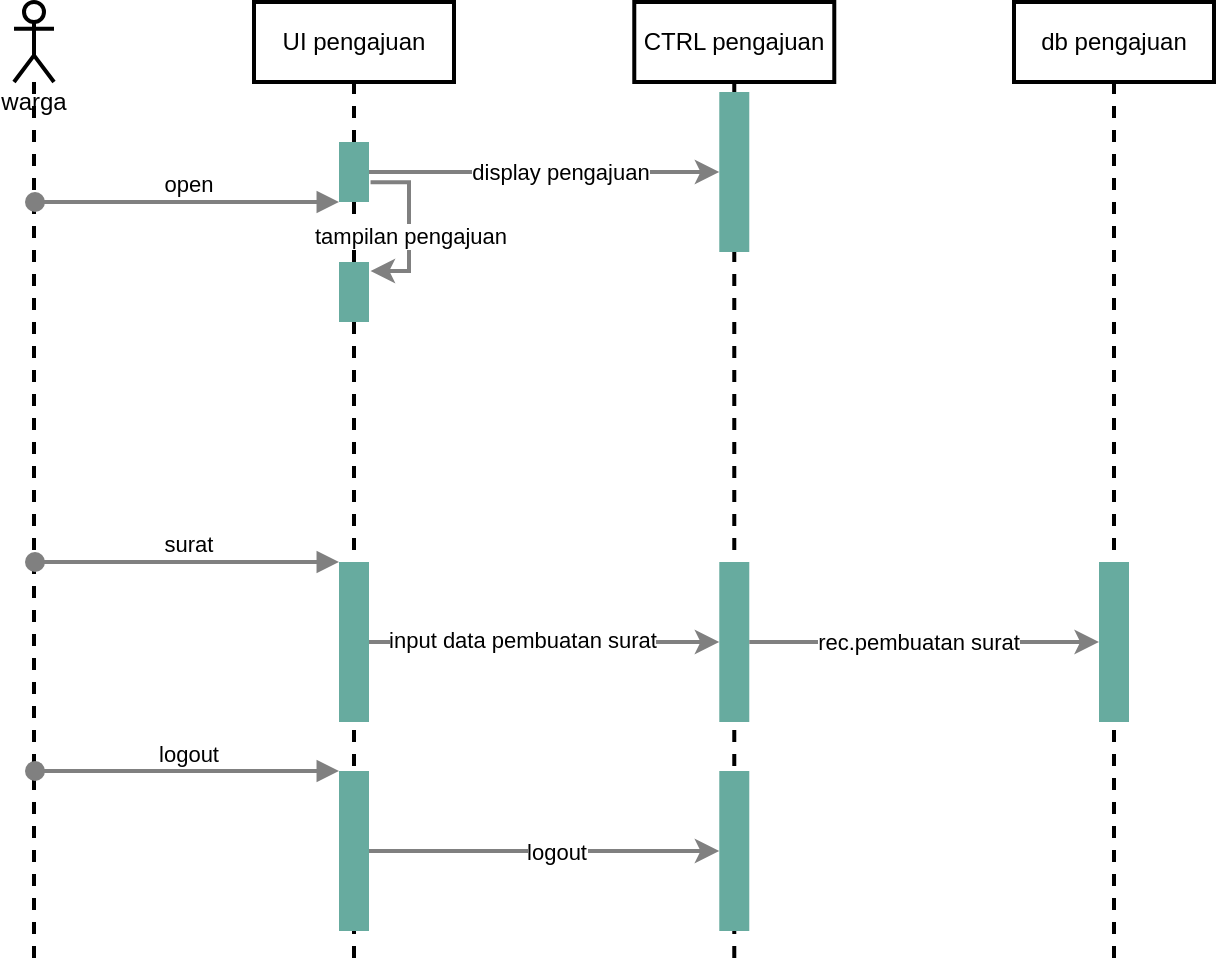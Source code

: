 <mxfile version="14.0.1" type="github">
  <diagram id="1kJs44cWYqPL19ZjNiLm" name="Page-1">
    <mxGraphModel dx="1278" dy="500" grid="1" gridSize="10" guides="1" tooltips="1" connect="1" arrows="1" fold="1" page="1" pageScale="1" pageWidth="827" pageHeight="1169" math="0" shadow="0">
      <root>
        <mxCell id="0" />
        <mxCell id="1" parent="0" />
        <mxCell id="awcaUdx00i1b3QdDf-VS-2" value="warga" style="shape=umlLifeline;participant=umlActor;perimeter=lifelinePerimeter;whiteSpace=wrap;html=1;container=1;collapsible=0;recursiveResize=0;verticalAlign=top;spacingTop=36;outlineConnect=0;size=40;strokeWidth=2;" parent="1" vertex="1">
          <mxGeometry x="30" y="160" width="20" height="480" as="geometry" />
        </mxCell>
        <mxCell id="awcaUdx00i1b3QdDf-VS-3" value="UI pengajuan" style="shape=umlLifeline;perimeter=lifelinePerimeter;whiteSpace=wrap;html=1;container=1;collapsible=0;recursiveResize=0;outlineConnect=0;strokeWidth=2;" parent="1" vertex="1">
          <mxGeometry x="150" y="160" width="100" height="480" as="geometry" />
        </mxCell>
        <mxCell id="awcaUdx00i1b3QdDf-VS-16" value="" style="edgeStyle=orthogonalEdgeStyle;rounded=0;orthogonalLoop=1;jettySize=auto;html=1;strokeColor=#808080;strokeWidth=2;exitX=1.052;exitY=0.671;exitDx=0;exitDy=0;exitPerimeter=0;entryX=1.052;entryY=0.149;entryDx=0;entryDy=0;entryPerimeter=0;" parent="awcaUdx00i1b3QdDf-VS-3" source="awcaUdx00i1b3QdDf-VS-6" target="awcaUdx00i1b3QdDf-VS-15" edge="1">
          <mxGeometry relative="1" as="geometry" />
        </mxCell>
        <mxCell id="awcaUdx00i1b3QdDf-VS-17" value="tampilan pengajuan" style="edgeLabel;html=1;align=center;verticalAlign=middle;resizable=0;points=[];" parent="awcaUdx00i1b3QdDf-VS-16" vertex="1" connectable="0">
          <mxGeometry x="0.095" relative="1" as="geometry">
            <mxPoint as="offset" />
          </mxGeometry>
        </mxCell>
        <mxCell id="awcaUdx00i1b3QdDf-VS-6" value="" style="html=1;points=[];perimeter=orthogonalPerimeter;strokeWidth=2;strokeColor=none;fillColor=#67AB9F;" parent="awcaUdx00i1b3QdDf-VS-3" vertex="1">
          <mxGeometry x="42.5" y="70" width="15" height="30" as="geometry" />
        </mxCell>
        <mxCell id="awcaUdx00i1b3QdDf-VS-15" value="" style="html=1;points=[];perimeter=orthogonalPerimeter;strokeWidth=2;strokeColor=none;fillColor=#67AB9F;" parent="awcaUdx00i1b3QdDf-VS-3" vertex="1">
          <mxGeometry x="42.5" y="130" width="15" height="30" as="geometry" />
        </mxCell>
        <mxCell id="awcaUdx00i1b3QdDf-VS-34" value="" style="html=1;points=[];perimeter=orthogonalPerimeter;strokeWidth=2;fillColor=#67AB9F;strokeColor=none;" parent="awcaUdx00i1b3QdDf-VS-3" vertex="1">
          <mxGeometry x="42.5" y="280" width="15" height="80" as="geometry" />
        </mxCell>
        <mxCell id="awcaUdx00i1b3QdDf-VS-46" value="" style="html=1;points=[];perimeter=orthogonalPerimeter;strokeWidth=2;fillColor=#67AB9F;strokeColor=none;" parent="awcaUdx00i1b3QdDf-VS-3" vertex="1">
          <mxGeometry x="42.5" y="384.5" width="15" height="80" as="geometry" />
        </mxCell>
        <mxCell id="awcaUdx00i1b3QdDf-VS-4" value="CTRL pengajuan" style="shape=umlLifeline;perimeter=lifelinePerimeter;whiteSpace=wrap;html=1;container=1;collapsible=0;recursiveResize=0;outlineConnect=0;strokeWidth=2;" parent="1" vertex="1">
          <mxGeometry x="340.14" y="160" width="100" height="480" as="geometry" />
        </mxCell>
        <mxCell id="awcaUdx00i1b3QdDf-VS-37" value="" style="html=1;points=[];perimeter=orthogonalPerimeter;strokeWidth=2;fillColor=#67AB9F;strokeColor=none;" parent="awcaUdx00i1b3QdDf-VS-4" vertex="1">
          <mxGeometry x="42.5" y="280" width="15" height="80" as="geometry" />
        </mxCell>
        <mxCell id="awcaUdx00i1b3QdDf-VS-48" value="" style="html=1;points=[];perimeter=orthogonalPerimeter;strokeWidth=2;fillColor=#67AB9F;strokeColor=none;" parent="awcaUdx00i1b3QdDf-VS-4" vertex="1">
          <mxGeometry x="42.5" y="384.5" width="15" height="80" as="geometry" />
        </mxCell>
        <mxCell id="awcaUdx00i1b3QdDf-VS-5" value="db pengajuan" style="shape=umlLifeline;perimeter=lifelinePerimeter;whiteSpace=wrap;html=1;container=1;collapsible=0;recursiveResize=0;outlineConnect=0;strokeWidth=2;" parent="1" vertex="1">
          <mxGeometry x="530" y="160" width="100" height="480" as="geometry" />
        </mxCell>
        <mxCell id="awcaUdx00i1b3QdDf-VS-40" value="" style="html=1;points=[];perimeter=orthogonalPerimeter;strokeWidth=2;fillColor=#67AB9F;strokeColor=none;" parent="awcaUdx00i1b3QdDf-VS-5" vertex="1">
          <mxGeometry x="42.5" y="280" width="15" height="80" as="geometry" />
        </mxCell>
        <mxCell id="awcaUdx00i1b3QdDf-VS-7" value="open" style="html=1;verticalAlign=bottom;startArrow=oval;endArrow=block;startSize=8;strokeColor=#808080;strokeWidth=2;" parent="1" source="awcaUdx00i1b3QdDf-VS-2" target="awcaUdx00i1b3QdDf-VS-6" edge="1">
          <mxGeometry relative="1" as="geometry">
            <mxPoint x="140" y="230" as="sourcePoint" />
          </mxGeometry>
        </mxCell>
        <mxCell id="awcaUdx00i1b3QdDf-VS-12" value="" style="html=1;points=[];perimeter=orthogonalPerimeter;strokeWidth=2;strokeColor=none;fillColor=#67AB9F;" parent="1" vertex="1">
          <mxGeometry x="382.64" y="205" width="15" height="80" as="geometry" />
        </mxCell>
        <mxCell id="awcaUdx00i1b3QdDf-VS-13" value="" style="edgeStyle=orthogonalEdgeStyle;rounded=0;orthogonalLoop=1;jettySize=auto;html=1;strokeColor=#808080;strokeWidth=2;" parent="1" source="awcaUdx00i1b3QdDf-VS-6" target="awcaUdx00i1b3QdDf-VS-12" edge="1">
          <mxGeometry relative="1" as="geometry" />
        </mxCell>
        <mxCell id="awcaUdx00i1b3QdDf-VS-14" value="display pengajuan" style="edgeLabel;html=1;align=center;verticalAlign=middle;resizable=0;points=[];" parent="awcaUdx00i1b3QdDf-VS-13" vertex="1" connectable="0">
          <mxGeometry x="-0.081" y="1" relative="1" as="geometry">
            <mxPoint x="14.88" y="1" as="offset" />
          </mxGeometry>
        </mxCell>
        <mxCell id="awcaUdx00i1b3QdDf-VS-35" value="surat" style="html=1;verticalAlign=bottom;startArrow=oval;endArrow=block;startSize=8;strokeColor=#808080;strokeWidth=2;" parent="1" source="awcaUdx00i1b3QdDf-VS-2" target="awcaUdx00i1b3QdDf-VS-34" edge="1">
          <mxGeometry relative="1" as="geometry">
            <mxPoint x="135" y="440" as="sourcePoint" />
          </mxGeometry>
        </mxCell>
        <mxCell id="awcaUdx00i1b3QdDf-VS-38" value="" style="edgeStyle=orthogonalEdgeStyle;rounded=0;orthogonalLoop=1;jettySize=auto;html=1;strokeColor=#808080;strokeWidth=2;" parent="1" source="awcaUdx00i1b3QdDf-VS-34" target="awcaUdx00i1b3QdDf-VS-37" edge="1">
          <mxGeometry relative="1" as="geometry" />
        </mxCell>
        <mxCell id="awcaUdx00i1b3QdDf-VS-39" value="input data pembuatan surat" style="edgeLabel;html=1;align=center;verticalAlign=middle;resizable=0;points=[];" parent="awcaUdx00i1b3QdDf-VS-38" vertex="1" connectable="0">
          <mxGeometry x="-0.133" y="1" relative="1" as="geometry">
            <mxPoint as="offset" />
          </mxGeometry>
        </mxCell>
        <mxCell id="awcaUdx00i1b3QdDf-VS-41" value="" style="edgeStyle=orthogonalEdgeStyle;rounded=0;orthogonalLoop=1;jettySize=auto;html=1;strokeColor=#808080;strokeWidth=2;" parent="1" source="awcaUdx00i1b3QdDf-VS-37" target="awcaUdx00i1b3QdDf-VS-40" edge="1">
          <mxGeometry relative="1" as="geometry" />
        </mxCell>
        <mxCell id="awcaUdx00i1b3QdDf-VS-42" value="rec.pembuatan surat" style="edgeLabel;html=1;align=center;verticalAlign=middle;resizable=0;points=[];" parent="awcaUdx00i1b3QdDf-VS-41" vertex="1" connectable="0">
          <mxGeometry x="0.151" y="1" relative="1" as="geometry">
            <mxPoint x="-16.64" y="1" as="offset" />
          </mxGeometry>
        </mxCell>
        <mxCell id="awcaUdx00i1b3QdDf-VS-49" value="" style="edgeStyle=orthogonalEdgeStyle;rounded=0;orthogonalLoop=1;jettySize=auto;html=1;strokeColor=#808080;strokeWidth=2;" parent="1" source="awcaUdx00i1b3QdDf-VS-46" target="awcaUdx00i1b3QdDf-VS-48" edge="1">
          <mxGeometry relative="1" as="geometry" />
        </mxCell>
        <mxCell id="awcaUdx00i1b3QdDf-VS-50" value="logout" style="edgeLabel;html=1;align=center;verticalAlign=middle;resizable=0;points=[];" parent="awcaUdx00i1b3QdDf-VS-49" vertex="1" connectable="0">
          <mxGeometry x="-0.117" y="2" relative="1" as="geometry">
            <mxPoint x="15.5" y="2.5" as="offset" />
          </mxGeometry>
        </mxCell>
        <mxCell id="awcaUdx00i1b3QdDf-VS-47" value="logout" style="html=1;verticalAlign=bottom;startArrow=oval;endArrow=block;startSize=8;strokeColor=#808080;strokeWidth=2;" parent="1" source="awcaUdx00i1b3QdDf-VS-2" target="awcaUdx00i1b3QdDf-VS-46" edge="1">
          <mxGeometry relative="1" as="geometry">
            <mxPoint x="90" y="544.5" as="sourcePoint" />
          </mxGeometry>
        </mxCell>
      </root>
    </mxGraphModel>
  </diagram>
</mxfile>
